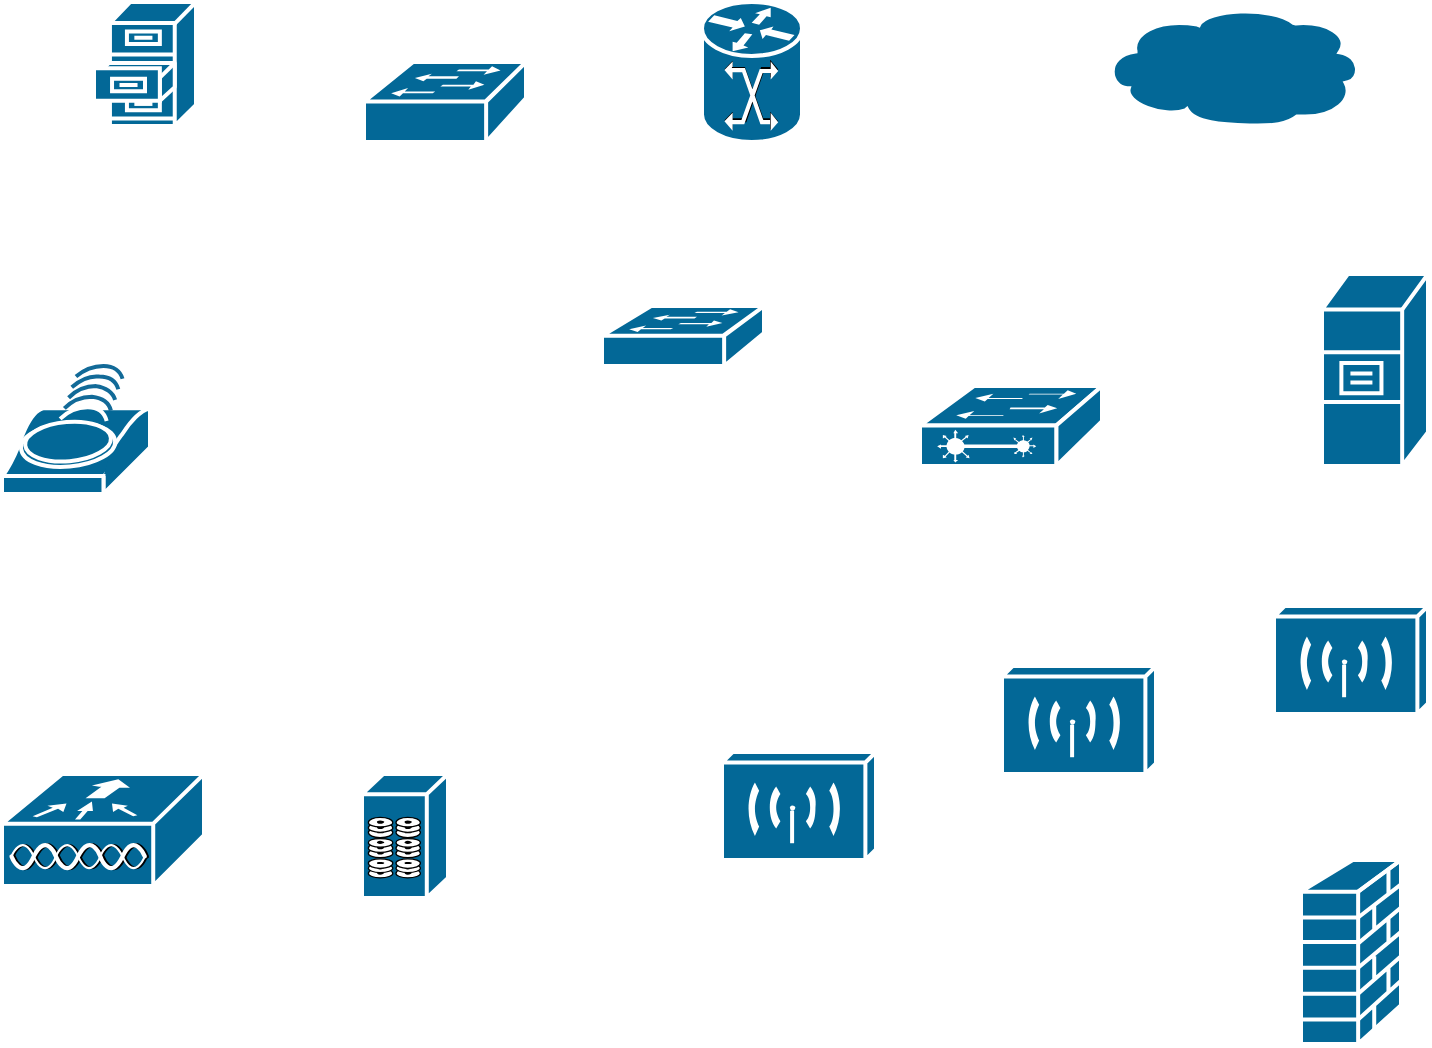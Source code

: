 <mxfile version="14.7.3" type="github">
  <diagram id="1hs1S2wdn84tnfQLvlXV" name="Page-1">
    <mxGraphModel dx="1278" dy="579" grid="1" gridSize="10" guides="1" tooltips="1" connect="1" arrows="1" fold="1" page="1" pageScale="1" pageWidth="850" pageHeight="1100" math="0" shadow="0">
      <root>
        <mxCell id="0" />
        <mxCell id="1" parent="0" />
        <mxCell id="sNtLLBNpoa640CW80_Qs-1" value="" style="shape=mxgraph.cisco.routers.gigabit_switch_atm_tag_router;html=1;pointerEvents=1;dashed=0;fillColor=#036897;strokeColor=#ffffff;strokeWidth=2;verticalLabelPosition=bottom;verticalAlign=top;align=center;outlineConnect=0;" vertex="1" parent="1">
          <mxGeometry x="450" y="148" width="50" height="70" as="geometry" />
        </mxCell>
        <mxCell id="sNtLLBNpoa640CW80_Qs-2" value="" style="shape=mxgraph.cisco.security.firewall;html=1;pointerEvents=1;dashed=0;fillColor=#036897;strokeColor=#ffffff;strokeWidth=2;verticalLabelPosition=bottom;verticalAlign=top;align=center;outlineConnect=0;" vertex="1" parent="1">
          <mxGeometry x="749.5" y="577" width="50" height="92" as="geometry" />
        </mxCell>
        <mxCell id="sNtLLBNpoa640CW80_Qs-3" value="" style="shape=mxgraph.cisco.storage.cloud;html=1;pointerEvents=1;dashed=0;fillColor=#036897;strokeColor=#ffffff;strokeWidth=2;verticalLabelPosition=bottom;verticalAlign=top;align=center;outlineConnect=0;" vertex="1" parent="1">
          <mxGeometry x="650" y="150" width="130" height="60" as="geometry" />
        </mxCell>
        <mxCell id="sNtLLBNpoa640CW80_Qs-4" value="" style="shape=mxgraph.cisco.switches.workgroup_switch;html=1;pointerEvents=1;dashed=0;fillColor=#036897;strokeColor=#ffffff;strokeWidth=2;verticalLabelPosition=bottom;verticalAlign=top;align=center;outlineConnect=0;" vertex="1" parent="1">
          <mxGeometry x="281" y="178" width="81" height="40" as="geometry" />
        </mxCell>
        <mxCell id="sNtLLBNpoa640CW80_Qs-5" value="" style="shape=mxgraph.cisco.switches.workgroup_switch;html=1;pointerEvents=1;dashed=0;fillColor=#036897;strokeColor=#ffffff;strokeWidth=2;verticalLabelPosition=bottom;verticalAlign=top;align=center;outlineConnect=0;" vertex="1" parent="1">
          <mxGeometry x="400" y="300" width="81" height="30" as="geometry" />
        </mxCell>
        <mxCell id="sNtLLBNpoa640CW80_Qs-6" value="" style="shape=mxgraph.cisco.switches.layer_2_remote_switch;html=1;pointerEvents=1;dashed=0;fillColor=#036897;strokeColor=#ffffff;strokeWidth=2;verticalLabelPosition=bottom;verticalAlign=top;align=center;outlineConnect=0;" vertex="1" parent="1">
          <mxGeometry x="559" y="340" width="91" height="40" as="geometry" />
        </mxCell>
        <mxCell id="sNtLLBNpoa640CW80_Qs-7" value="" style="shape=mxgraph.cisco.wireless.wireless_transport;html=1;pointerEvents=1;dashed=0;fillColor=#036897;strokeColor=#ffffff;strokeWidth=2;verticalLabelPosition=bottom;verticalAlign=top;align=center;outlineConnect=0;" vertex="1" parent="1">
          <mxGeometry x="600" y="480" width="77" height="54" as="geometry" />
        </mxCell>
        <mxCell id="sNtLLBNpoa640CW80_Qs-8" value="" style="shape=mxgraph.cisco.wireless.wireless_transport;html=1;pointerEvents=1;dashed=0;fillColor=#036897;strokeColor=#ffffff;strokeWidth=2;verticalLabelPosition=bottom;verticalAlign=top;align=center;outlineConnect=0;" vertex="1" parent="1">
          <mxGeometry x="736" y="450" width="77" height="54" as="geometry" />
        </mxCell>
        <mxCell id="sNtLLBNpoa640CW80_Qs-9" value="" style="shape=mxgraph.cisco.wireless.wireless_transport;html=1;pointerEvents=1;dashed=0;fillColor=#036897;strokeColor=#ffffff;strokeWidth=2;verticalLabelPosition=bottom;verticalAlign=top;align=center;outlineConnect=0;" vertex="1" parent="1">
          <mxGeometry x="460" y="523" width="77" height="54" as="geometry" />
        </mxCell>
        <mxCell id="sNtLLBNpoa640CW80_Qs-10" value="" style="shape=mxgraph.cisco.wireless.wi-fi_tag;html=1;pointerEvents=1;dashed=0;fillColor=#036897;strokeColor=#ffffff;strokeWidth=2;verticalLabelPosition=bottom;verticalAlign=top;align=center;outlineConnect=0;" vertex="1" parent="1">
          <mxGeometry x="100" y="330" width="74" height="64" as="geometry" />
        </mxCell>
        <mxCell id="sNtLLBNpoa640CW80_Qs-11" value="" style="shape=mxgraph.cisco.wireless.wlan_controller;html=1;pointerEvents=1;dashed=0;fillColor=#036897;strokeColor=#ffffff;strokeWidth=2;verticalLabelPosition=bottom;verticalAlign=top;align=center;outlineConnect=0;" vertex="1" parent="1">
          <mxGeometry x="100" y="534" width="101" height="56" as="geometry" />
        </mxCell>
        <mxCell id="sNtLLBNpoa640CW80_Qs-13" value="" style="shape=mxgraph.cisco.storage.fibre_channel_disk_subsystem;html=1;pointerEvents=1;dashed=0;fillColor=#036897;strokeColor=#ffffff;strokeWidth=2;verticalLabelPosition=bottom;verticalAlign=top;align=center;outlineConnect=0;" vertex="1" parent="1">
          <mxGeometry x="280" y="534" width="43" height="62" as="geometry" />
        </mxCell>
        <mxCell id="sNtLLBNpoa640CW80_Qs-14" value="" style="shape=mxgraph.cisco.storage.file_cabinet;html=1;pointerEvents=1;dashed=0;fillColor=#036897;strokeColor=#ffffff;strokeWidth=2;verticalLabelPosition=bottom;verticalAlign=top;align=center;outlineConnect=0;" vertex="1" parent="1">
          <mxGeometry x="146" y="148" width="51" height="62" as="geometry" />
        </mxCell>
        <mxCell id="sNtLLBNpoa640CW80_Qs-15" value="" style="shape=mxgraph.cisco.servers.file_server;html=1;pointerEvents=1;dashed=0;fillColor=#036897;strokeColor=#ffffff;strokeWidth=2;verticalLabelPosition=bottom;verticalAlign=top;align=center;outlineConnect=0;" vertex="1" parent="1">
          <mxGeometry x="760" y="284" width="53" height="96" as="geometry" />
        </mxCell>
      </root>
    </mxGraphModel>
  </diagram>
</mxfile>
